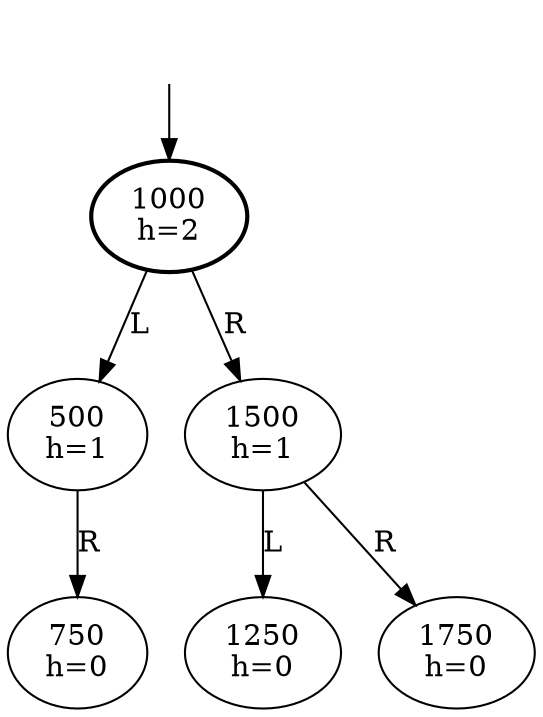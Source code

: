 digraph
 {
	Dummy [style=invis];
	Dummy -> 1000;
	1000 [penwidth=2];

	
      1000 [label="1000\nh=2"];

      1000 -> 500 [label="L"];
      500 [label="500\nh=1"];

      500 -> 750 [label="R"];
      750 [label="750\nh=0"];

      1000 -> 1500 [label="R"];
      1500 [label="1500\nh=1"];

      1500 -> 1250 [label="L"];
      1250 [label="1250\nh=0"];

      1500 -> 1750 [label="R"];
      1750 [label="1750\nh=0"];

}
